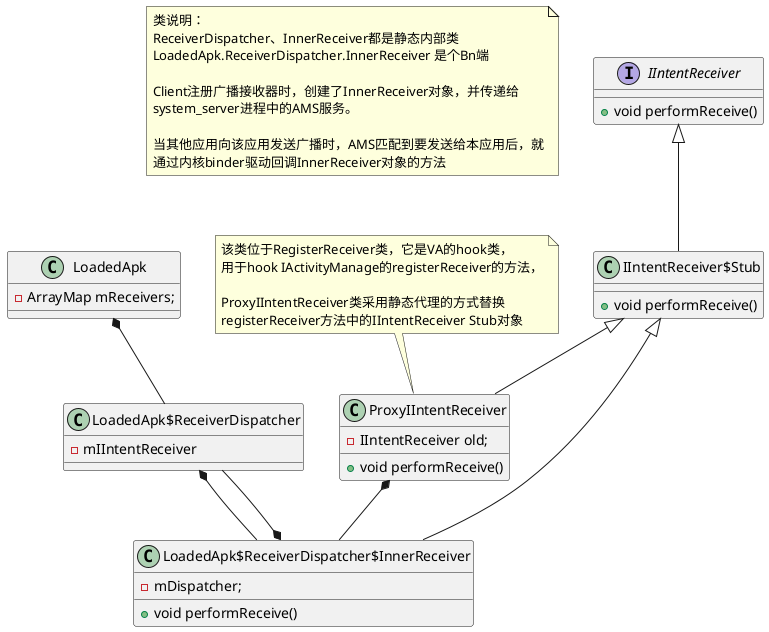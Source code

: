 @startuml

note as N1
类说明：
ReceiverDispatcher、InnerReceiver都是静态内部类
LoadedApk.ReceiverDispatcher.InnerReceiver 是个Bn端

Client注册广播接收器时，创建了InnerReceiver对象，并传递给
system_server进程中的AMS服务。

当其他应用向该应用发送广播时，AMS匹配到要发送给本应用后，就
通过内核binder驱动回调InnerReceiver对象的方法
endnote

class LoadedApk {
- ArrayMap mReceivers;
}

interface IIntentReceiver {
+ void performReceive()
}

class IIntentReceiver$Stub {
+ void performReceive()
}

class LoadedApk$ReceiverDispatcher$InnerReceiver {
- mDispatcher;
+ void performReceive()
}

class LoadedApk$ReceiverDispatcher {
- mIIntentReceiver
}

LoadedApk *-- LoadedApk$ReceiverDispatcher
IIntentReceiver <|-- IIntentReceiver$Stub
IIntentReceiver$Stub <|-- LoadedApk$ReceiverDispatcher$InnerReceiver
LoadedApk$ReceiverDispatcher$InnerReceiver *-- LoadedApk$ReceiverDispatcher

LoadedApk$ReceiverDispatcher *-- LoadedApk$ReceiverDispatcher$InnerReceiver

class ProxyIIntentReceiver {
- IIntentReceiver old;
+ void performReceive()
}

note top of ProxyIIntentReceiver
该类位于RegisterReceiver类，它是VA的hook类，
用于hook IActivityManage的registerReceiver的方法，

ProxyIIntentReceiver类采用静态代理的方式替换
registerReceiver方法中的IIntentReceiver Stub对象
endnote

IIntentReceiver$Stub <|-- ProxyIIntentReceiver
ProxyIIntentReceiver *-- LoadedApk$ReceiverDispatcher$InnerReceiver

@enduml